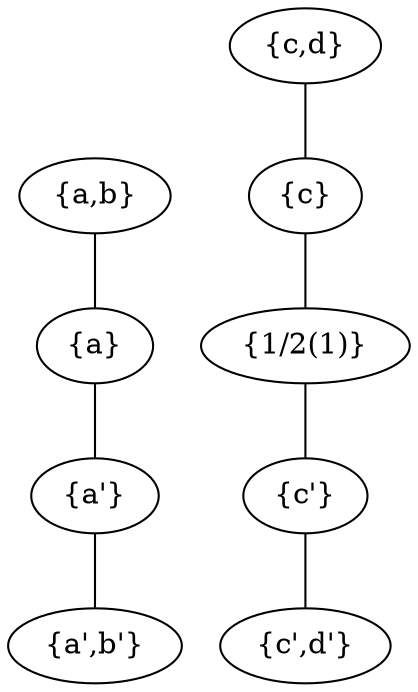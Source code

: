 graph forest_graph{ rankdir=BT
"{a}" -- "{a,b}"
"{a'}" -- "{a}"
"{a',b'}" -- "{a'}"
"{c}" -- "{c,d}"
"{1/2(1)}" -- "{c}"
"{c'}" -- "{1/2(1)}"
"{c',d'}" -- "{c'}"
}